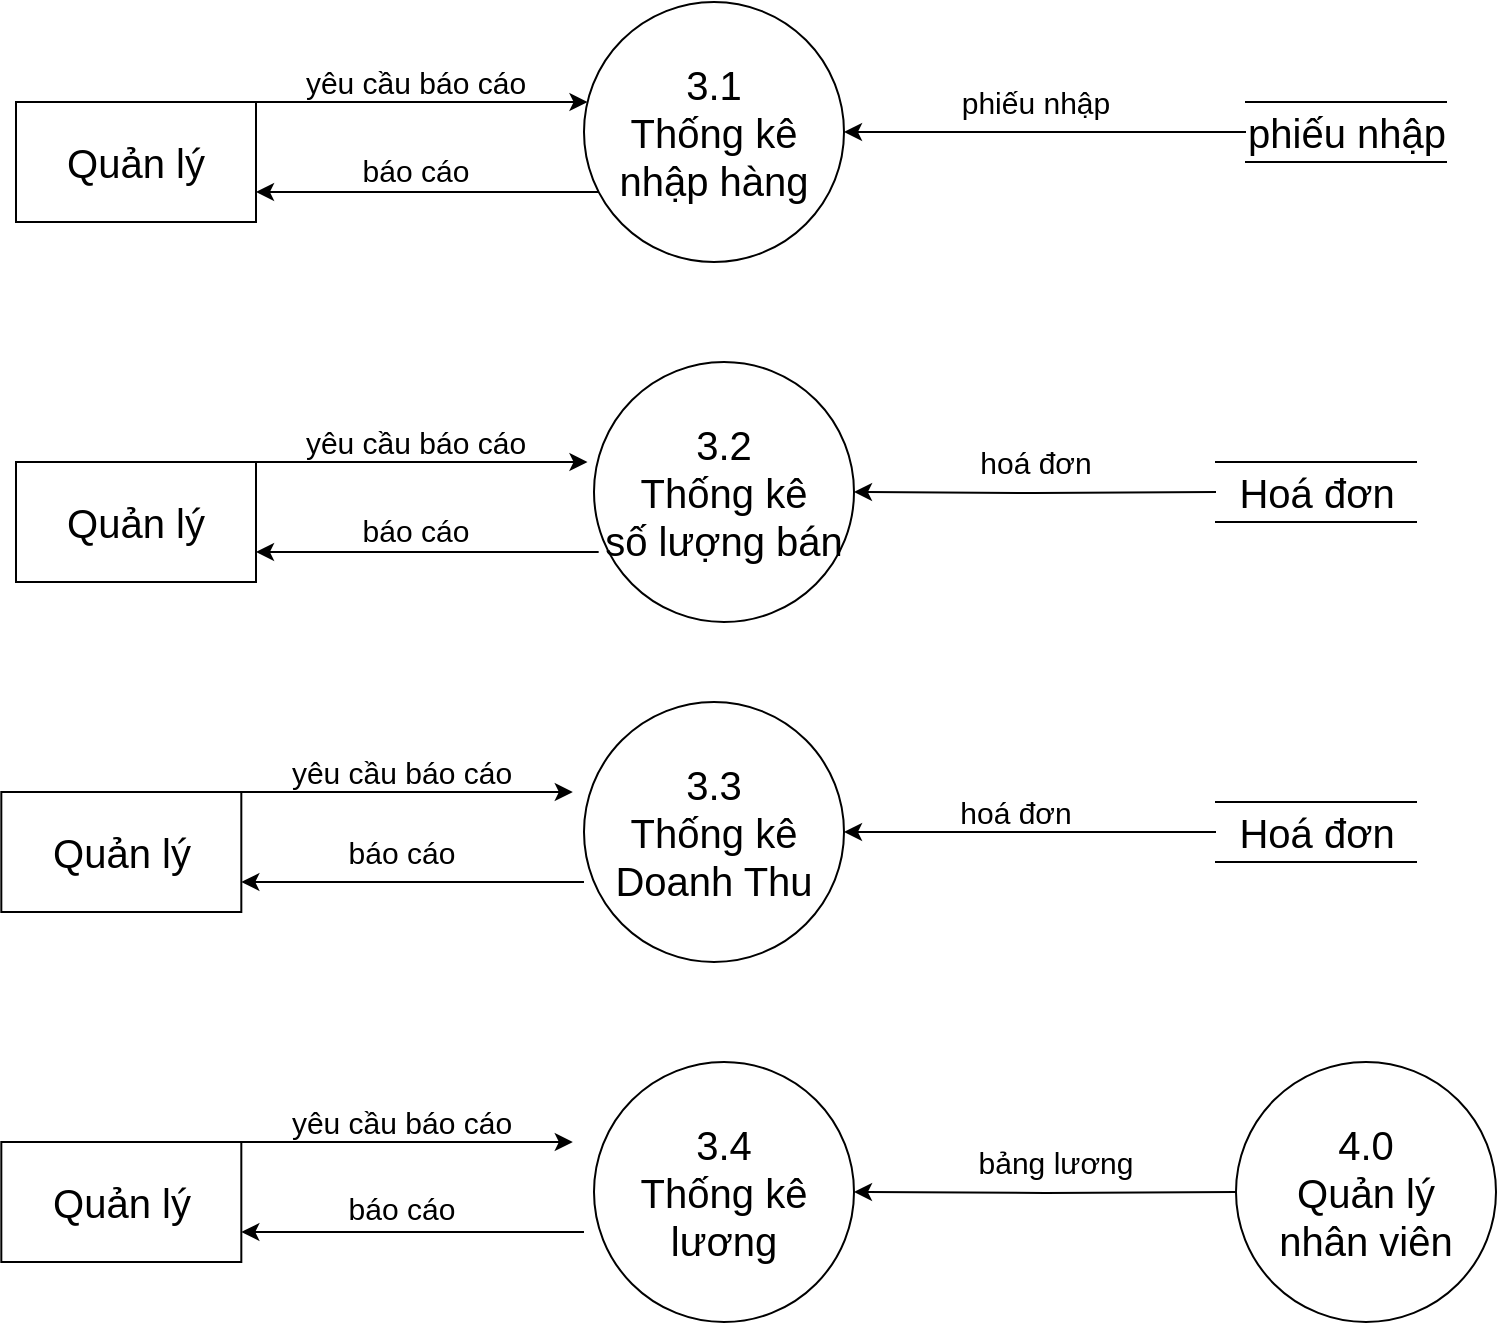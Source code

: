 <mxfile version="13.10.4" type="device"><diagram id="EJc_geEw2QMOtj5nzwKn" name="Page-1"><mxGraphModel dx="1038" dy="491" grid="1" gridSize="10" guides="1" tooltips="1" connect="1" arrows="1" fold="1" page="1" pageScale="1" pageWidth="827" pageHeight="1169" math="0" shadow="0"><root><mxCell id="0"/><mxCell id="1" parent="0"/><mxCell id="nJ9tKLEPYiXFae-8JdTN-17" style="edgeStyle=orthogonalEdgeStyle;rounded=0;orthogonalLoop=1;jettySize=auto;html=1;" parent="1" source="nJ9tKLEPYiXFae-8JdTN-1" target="nJ9tKLEPYiXFae-8JdTN-2" edge="1"><mxGeometry relative="1" as="geometry"><Array as="points"><mxPoint x="310" y="250"/><mxPoint x="310" y="250"/></Array></mxGeometry></mxCell><mxCell id="nJ9tKLEPYiXFae-8JdTN-1" value="&lt;font style=&quot;font-size: 20px&quot;&gt;Quản lý&lt;/font&gt;" style="rounded=0;whiteSpace=wrap;html=1;" parent="1" vertex="1"><mxGeometry x="60" y="250" width="120" height="60" as="geometry"/></mxCell><mxCell id="nJ9tKLEPYiXFae-8JdTN-19" style="edgeStyle=orthogonalEdgeStyle;rounded=0;orthogonalLoop=1;jettySize=auto;html=1;entryX=1;entryY=0.75;entryDx=0;entryDy=0;" parent="1" source="nJ9tKLEPYiXFae-8JdTN-2" target="nJ9tKLEPYiXFae-8JdTN-1" edge="1"><mxGeometry relative="1" as="geometry"><Array as="points"><mxPoint x="300" y="295"/><mxPoint x="300" y="295"/></Array></mxGeometry></mxCell><mxCell id="nJ9tKLEPYiXFae-8JdTN-2" value="&lt;font style=&quot;font-size: 20px&quot;&gt;3.1&lt;br&gt;Thống kê&lt;br&gt;nhập hàng&lt;br&gt;&lt;/font&gt;" style="ellipse;whiteSpace=wrap;html=1;aspect=fixed;" parent="1" vertex="1"><mxGeometry x="344" y="200" width="130" height="130" as="geometry"/></mxCell><mxCell id="nJ9tKLEPYiXFae-8JdTN-3" value="&lt;font style=&quot;font-size: 20px&quot;&gt;3.2&lt;br&gt;Thống kê&lt;br&gt;số lượng bán&lt;br&gt;&lt;/font&gt;" style="ellipse;whiteSpace=wrap;html=1;aspect=fixed;" parent="1" vertex="1"><mxGeometry x="349" y="380" width="130" height="130" as="geometry"/></mxCell><mxCell id="nJ9tKLEPYiXFae-8JdTN-4" value="&lt;font style=&quot;font-size: 20px&quot;&gt;3.3&lt;br&gt;Thống kê&lt;br&gt;Doanh Thu&lt;br&gt;&lt;/font&gt;" style="ellipse;whiteSpace=wrap;html=1;aspect=fixed;" parent="1" vertex="1"><mxGeometry x="344" y="550" width="130" height="130" as="geometry"/></mxCell><mxCell id="nJ9tKLEPYiXFae-8JdTN-5" value="&lt;font&gt;&lt;span style=&quot;font-size: 20px&quot;&gt;3.4&lt;/span&gt;&lt;br&gt;&lt;span style=&quot;font-size: 20px&quot;&gt;Thống kê&lt;/span&gt;&lt;br&gt;&lt;span style=&quot;font-size: 20px&quot;&gt;lương&lt;/span&gt;&lt;span style=&quot;font-size: 0px ; color: rgba(0 , 0 , 0 , 0) ; font-family: monospace&quot;&gt;%3CmxGraphModel%3E%3Croot%3E%3CmxCell%20id%3D%220%22%2F%3E%3CmxCell%20id%3D%221%22%20parent%3D%220%22%2F%3E%3CmxCell%20id%3D%222%22%20value%3D%22%26lt%3Bfont%20style%3D%26quot%3Bfont-size%3A%2020px%26quot%3B%26gt%3BKh%C3%A1ch%20h%C3%A0ng%26lt%3B%2Ffont%26gt%3B%22%20style%3D%22html%3D1%3Bdashed%3D0%3Bwhitespace%3Dwrap%3Bshape%3DpartialRectangle%3Bright%3D0%3Bleft%3D0%3B%22%20vertex%3D%221%22%20parent%3D%221%22%3E%3CmxGeometry%20x%3D%22530%22%20y%3D%22390%22%20width%3D%22100%22%20height%3D%2230%22%20as%3D%22geometry%22%2F%3E%3C%2FmxCell%3E%3C%2Froot%3E%3C%2FmxGraphModel%3E&lt;/span&gt;&lt;br&gt;&lt;/font&gt;" style="ellipse;whiteSpace=wrap;html=1;aspect=fixed;" parent="1" vertex="1"><mxGeometry x="349" y="730" width="130" height="130" as="geometry"/></mxCell><mxCell id="nJ9tKLEPYiXFae-8JdTN-12" style="edgeStyle=orthogonalEdgeStyle;rounded=0;orthogonalLoop=1;jettySize=auto;html=1;" parent="1" source="nJ9tKLEPYiXFae-8JdTN-7" target="nJ9tKLEPYiXFae-8JdTN-4" edge="1"><mxGeometry relative="1" as="geometry"/></mxCell><mxCell id="nJ9tKLEPYiXFae-8JdTN-7" value="&lt;font style=&quot;font-size: 20px&quot;&gt;Hoá đơn&lt;/font&gt;" style="html=1;dashed=0;whitespace=wrap;shape=partialRectangle;right=0;left=0;" parent="1" vertex="1"><mxGeometry x="660" y="600" width="100" height="30" as="geometry"/></mxCell><mxCell id="nJ9tKLEPYiXFae-8JdTN-13" style="edgeStyle=orthogonalEdgeStyle;rounded=0;orthogonalLoop=1;jettySize=auto;html=1;" parent="1" target="nJ9tKLEPYiXFae-8JdTN-3" edge="1"><mxGeometry relative="1" as="geometry"><mxPoint x="660" y="445" as="sourcePoint"/></mxGeometry></mxCell><mxCell id="nJ9tKLEPYiXFae-8JdTN-14" style="edgeStyle=orthogonalEdgeStyle;rounded=0;orthogonalLoop=1;jettySize=auto;html=1;" parent="1" source="nJ9tKLEPYiXFae-8JdTN-9" target="nJ9tKLEPYiXFae-8JdTN-2" edge="1"><mxGeometry relative="1" as="geometry"/></mxCell><mxCell id="nJ9tKLEPYiXFae-8JdTN-9" value="&lt;font style=&quot;font-size: 20px&quot;&gt;phiếu nhập&lt;/font&gt;" style="html=1;dashed=0;whitespace=wrap;shape=partialRectangle;right=0;left=0;" parent="1" vertex="1"><mxGeometry x="675" y="250" width="100" height="30" as="geometry"/></mxCell><mxCell id="nJ9tKLEPYiXFae-8JdTN-11" style="edgeStyle=orthogonalEdgeStyle;rounded=0;orthogonalLoop=1;jettySize=auto;html=1;" parent="1" target="nJ9tKLEPYiXFae-8JdTN-5" edge="1"><mxGeometry relative="1" as="geometry"><mxPoint x="670" y="795" as="sourcePoint"/></mxGeometry></mxCell><mxCell id="nJ9tKLEPYiXFae-8JdTN-20" value="&lt;font style=&quot;font-size: 15px&quot;&gt;yêu cầu báo cáo&lt;/font&gt;" style="text;html=1;strokeColor=none;fillColor=none;align=center;verticalAlign=middle;whiteSpace=wrap;rounded=0;" parent="1" vertex="1"><mxGeometry x="190" y="230" width="140" height="20" as="geometry"/></mxCell><mxCell id="nJ9tKLEPYiXFae-8JdTN-21" value="&lt;font style=&quot;font-size: 15px&quot;&gt;báo cáo&lt;/font&gt;" style="text;html=1;strokeColor=none;fillColor=none;align=center;verticalAlign=middle;whiteSpace=wrap;rounded=0;" parent="1" vertex="1"><mxGeometry x="190" y="274" width="140" height="20" as="geometry"/></mxCell><mxCell id="nJ9tKLEPYiXFae-8JdTN-30" value="&lt;font style=&quot;font-size: 20px&quot;&gt;Quản lý&lt;/font&gt;" style="rounded=0;whiteSpace=wrap;html=1;" parent="1" vertex="1"><mxGeometry x="60" y="430" width="120" height="60" as="geometry"/></mxCell><mxCell id="nJ9tKLEPYiXFae-8JdTN-31" style="edgeStyle=orthogonalEdgeStyle;rounded=0;orthogonalLoop=1;jettySize=auto;html=1;" parent="1" source="nJ9tKLEPYiXFae-8JdTN-30" edge="1"><mxGeometry relative="1" as="geometry"><mxPoint x="345.746" y="430.034" as="targetPoint"/><Array as="points"><mxPoint x="310" y="430"/><mxPoint x="310" y="430"/></Array></mxGeometry></mxCell><mxCell id="nJ9tKLEPYiXFae-8JdTN-32" value="&lt;font style=&quot;font-size: 15px&quot;&gt;yêu cầu báo cáo&lt;/font&gt;" style="text;html=1;strokeColor=none;fillColor=none;align=center;verticalAlign=middle;whiteSpace=wrap;rounded=0;" parent="1" vertex="1"><mxGeometry x="190" y="410" width="140" height="20" as="geometry"/></mxCell><mxCell id="nJ9tKLEPYiXFae-8JdTN-33" value="&lt;font style=&quot;font-size: 15px&quot;&gt;báo cáo&lt;/font&gt;" style="text;html=1;strokeColor=none;fillColor=none;align=center;verticalAlign=middle;whiteSpace=wrap;rounded=0;" parent="1" vertex="1"><mxGeometry x="190" y="454" width="140" height="20" as="geometry"/></mxCell><mxCell id="nJ9tKLEPYiXFae-8JdTN-34" style="edgeStyle=orthogonalEdgeStyle;rounded=0;orthogonalLoop=1;jettySize=auto;html=1;entryX=1;entryY=0.75;entryDx=0;entryDy=0;" parent="1" target="nJ9tKLEPYiXFae-8JdTN-30" edge="1"><mxGeometry relative="1" as="geometry"><mxPoint x="351.337" y="475" as="sourcePoint"/><Array as="points"><mxPoint x="300" y="475"/><mxPoint x="300" y="475"/></Array></mxGeometry></mxCell><mxCell id="nJ9tKLEPYiXFae-8JdTN-35" value="&lt;font style=&quot;font-size: 20px&quot;&gt;Quản lý&lt;/font&gt;" style="rounded=0;whiteSpace=wrap;html=1;" parent="1" vertex="1"><mxGeometry x="52.66" y="595" width="120" height="60" as="geometry"/></mxCell><mxCell id="nJ9tKLEPYiXFae-8JdTN-36" style="edgeStyle=orthogonalEdgeStyle;rounded=0;orthogonalLoop=1;jettySize=auto;html=1;" parent="1" source="nJ9tKLEPYiXFae-8JdTN-35" edge="1"><mxGeometry relative="1" as="geometry"><mxPoint x="338.406" y="595.034" as="targetPoint"/><Array as="points"><mxPoint x="302.66" y="595"/><mxPoint x="302.66" y="595"/></Array></mxGeometry></mxCell><mxCell id="nJ9tKLEPYiXFae-8JdTN-37" value="&lt;font style=&quot;font-size: 15px&quot;&gt;yêu cầu báo cáo&lt;/font&gt;" style="text;html=1;strokeColor=none;fillColor=none;align=center;verticalAlign=middle;whiteSpace=wrap;rounded=0;" parent="1" vertex="1"><mxGeometry x="182.66" y="575" width="140" height="20" as="geometry"/></mxCell><mxCell id="nJ9tKLEPYiXFae-8JdTN-38" value="&lt;font style=&quot;font-size: 15px&quot;&gt;báo cáo&lt;/font&gt;" style="text;html=1;strokeColor=none;fillColor=none;align=center;verticalAlign=middle;whiteSpace=wrap;rounded=0;" parent="1" vertex="1"><mxGeometry x="182.66" y="615" width="140" height="20" as="geometry"/></mxCell><mxCell id="nJ9tKLEPYiXFae-8JdTN-39" style="edgeStyle=orthogonalEdgeStyle;rounded=0;orthogonalLoop=1;jettySize=auto;html=1;entryX=1;entryY=0.75;entryDx=0;entryDy=0;" parent="1" target="nJ9tKLEPYiXFae-8JdTN-35" edge="1"><mxGeometry relative="1" as="geometry"><mxPoint x="343.997" y="640" as="sourcePoint"/><Array as="points"><mxPoint x="292.66" y="640"/><mxPoint x="292.66" y="640"/></Array></mxGeometry></mxCell><mxCell id="nJ9tKLEPYiXFae-8JdTN-40" value="&lt;font style=&quot;font-size: 20px&quot;&gt;Quản lý&lt;/font&gt;" style="rounded=0;whiteSpace=wrap;html=1;" parent="1" vertex="1"><mxGeometry x="52.66" y="770" width="120" height="60" as="geometry"/></mxCell><mxCell id="nJ9tKLEPYiXFae-8JdTN-41" style="edgeStyle=orthogonalEdgeStyle;rounded=0;orthogonalLoop=1;jettySize=auto;html=1;" parent="1" source="nJ9tKLEPYiXFae-8JdTN-40" edge="1"><mxGeometry relative="1" as="geometry"><mxPoint x="338.406" y="770.034" as="targetPoint"/><Array as="points"><mxPoint x="302.66" y="770"/><mxPoint x="302.66" y="770"/></Array></mxGeometry></mxCell><mxCell id="nJ9tKLEPYiXFae-8JdTN-42" value="&lt;font style=&quot;font-size: 15px&quot;&gt;yêu cầu báo cáo&lt;/font&gt;" style="text;html=1;strokeColor=none;fillColor=none;align=center;verticalAlign=middle;whiteSpace=wrap;rounded=0;" parent="1" vertex="1"><mxGeometry x="182.66" y="750" width="140" height="20" as="geometry"/></mxCell><mxCell id="nJ9tKLEPYiXFae-8JdTN-43" value="&lt;font style=&quot;font-size: 15px&quot;&gt;báo cáo&lt;/font&gt;" style="text;html=1;strokeColor=none;fillColor=none;align=center;verticalAlign=middle;whiteSpace=wrap;rounded=0;" parent="1" vertex="1"><mxGeometry x="182.66" y="793" width="140" height="20" as="geometry"/></mxCell><mxCell id="nJ9tKLEPYiXFae-8JdTN-44" style="edgeStyle=orthogonalEdgeStyle;rounded=0;orthogonalLoop=1;jettySize=auto;html=1;entryX=1;entryY=0.75;entryDx=0;entryDy=0;" parent="1" target="nJ9tKLEPYiXFae-8JdTN-40" edge="1"><mxGeometry relative="1" as="geometry"><mxPoint x="343.997" y="815" as="sourcePoint"/><Array as="points"><mxPoint x="292.66" y="815"/><mxPoint x="292.66" y="815"/></Array></mxGeometry></mxCell><mxCell id="9-hQLPx9CPSjrbxqDm9D-1" value="&lt;font style=&quot;font-size: 20px&quot;&gt;Hoá đơn&lt;/font&gt;" style="html=1;dashed=0;whitespace=wrap;shape=partialRectangle;right=0;left=0;" vertex="1" parent="1"><mxGeometry x="660" y="430" width="100" height="30" as="geometry"/></mxCell><mxCell id="9-hQLPx9CPSjrbxqDm9D-2" value="&lt;font&gt;&lt;span style=&quot;font-size: 20px&quot;&gt;4.0 &lt;br&gt;Quản lý&lt;br&gt;nhân viên&lt;/span&gt;&lt;br&gt;&lt;/font&gt;" style="ellipse;whiteSpace=wrap;html=1;aspect=fixed;" vertex="1" parent="1"><mxGeometry x="670" y="730" width="130" height="130" as="geometry"/></mxCell><mxCell id="9-hQLPx9CPSjrbxqDm9D-3" value="phiếu nhập" style="text;html=1;strokeColor=none;fillColor=none;align=center;verticalAlign=middle;whiteSpace=wrap;rounded=0;fontSize=15;" vertex="1" parent="1"><mxGeometry x="510" y="240" width="120" height="20" as="geometry"/></mxCell><mxCell id="9-hQLPx9CPSjrbxqDm9D-4" value="&lt;font style=&quot;font-size: 15px&quot;&gt;hoá đơn&lt;/font&gt;" style="text;html=1;strokeColor=none;fillColor=none;align=center;verticalAlign=middle;whiteSpace=wrap;rounded=0;" vertex="1" parent="1"><mxGeometry x="500" y="420" width="140" height="20" as="geometry"/></mxCell><mxCell id="9-hQLPx9CPSjrbxqDm9D-6" value="&lt;span style=&quot;font-size: 15px&quot;&gt;hoá đơn&lt;/span&gt;" style="text;html=1;strokeColor=none;fillColor=none;align=center;verticalAlign=middle;whiteSpace=wrap;rounded=0;" vertex="1" parent="1"><mxGeometry x="490" y="595" width="140" height="20" as="geometry"/></mxCell><mxCell id="9-hQLPx9CPSjrbxqDm9D-7" value="&lt;span style=&quot;font-size: 15px&quot;&gt;bảng lương&lt;/span&gt;" style="text;html=1;strokeColor=none;fillColor=none;align=center;verticalAlign=middle;whiteSpace=wrap;rounded=0;" vertex="1" parent="1"><mxGeometry x="510" y="770" width="140" height="20" as="geometry"/></mxCell></root></mxGraphModel></diagram></mxfile>